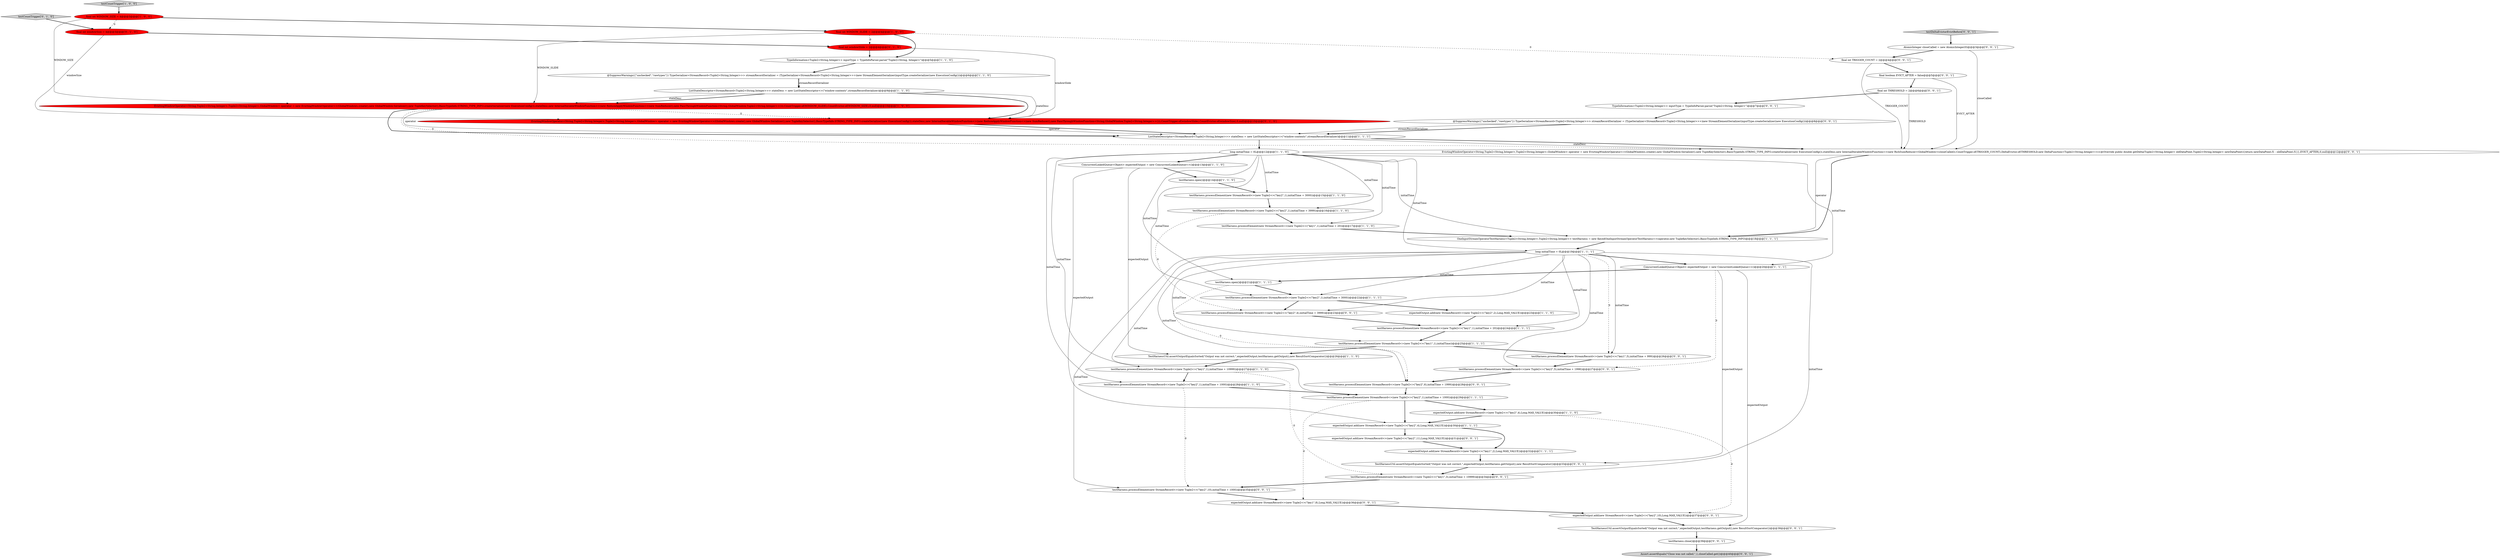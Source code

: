 digraph {
4 [style = filled, label = "testHarness.processElement(new StreamRecord<>(new Tuple2<>(\"key2\",1),initialTime + 1000))@@@28@@@['1', '1', '0']", fillcolor = white, shape = ellipse image = "AAA0AAABBB1BBB"];
20 [style = filled, label = "TestHarnessUtil.assertOutputEqualsSorted(\"Output was not correct.\",expectedOutput,testHarness.getOutput(),new ResultSortComparator())@@@26@@@['1', '1', '0']", fillcolor = white, shape = ellipse image = "AAA0AAABBB1BBB"];
45 [style = filled, label = "final int THRESHOLD = 2@@@6@@@['0', '0', '1']", fillcolor = white, shape = ellipse image = "AAA0AAABBB3BBB"];
8 [style = filled, label = "EvictingWindowOperator<String,Tuple2<String,Integer>,Tuple2<String,Integer>,GlobalWindow> operator = new EvictingWindowOperator<>(GlobalWindows.create(),new GlobalWindow.Serializer(),new TupleKeySelector(),BasicTypeInfo.STRING_TYPE_INFO.createSerializer(new ExecutionConfig()),stateDesc,new InternalIterableWindowFunction<>(new ReduceApplyWindowFunction<>(new SumReducer(),new PassThroughWindowFunction<String,GlobalWindow,Tuple2<String,Integer>>())),CountTrigger.of(WINDOW_SLIDE),CountEvictor.of(WINDOW_SIZE),0,null)@@@10@@@['1', '0', '0']", fillcolor = red, shape = ellipse image = "AAA1AAABBB1BBB"];
15 [style = filled, label = "testHarness.open()@@@21@@@['1', '1', '1']", fillcolor = white, shape = ellipse image = "AAA0AAABBB1BBB"];
38 [style = filled, label = "expectedOutput.add(new StreamRecord<>(new Tuple2<>(\"key2\",10),Long.MAX_VALUE))@@@37@@@['0', '0', '1']", fillcolor = white, shape = ellipse image = "AAA0AAABBB3BBB"];
21 [style = filled, label = "expectedOutput.add(new StreamRecord<>(new Tuple2<>(\"key2\",4),Long.MAX_VALUE))@@@30@@@['1', '1', '1']", fillcolor = white, shape = ellipse image = "AAA0AAABBB1BBB"];
46 [style = filled, label = "final boolean EVICT_AFTER = false@@@5@@@['0', '0', '1']", fillcolor = white, shape = ellipse image = "AAA0AAABBB3BBB"];
18 [style = filled, label = "testHarness.open()@@@14@@@['1', '1', '0']", fillcolor = white, shape = ellipse image = "AAA0AAABBB1BBB"];
49 [style = filled, label = "Assert.assertEquals(\"Close was not called.\",1,closeCalled.get())@@@40@@@['0', '0', '1']", fillcolor = lightgray, shape = ellipse image = "AAA0AAABBB3BBB"];
16 [style = filled, label = "testHarness.processElement(new StreamRecord<>(new Tuple2<>(\"key1\",1),initialTime + 10999))@@@27@@@['1', '1', '0']", fillcolor = white, shape = ellipse image = "AAA0AAABBB1BBB"];
23 [style = filled, label = "testHarness.processElement(new StreamRecord<>(new Tuple2<>(\"key2\",1),initialTime + 3000))@@@22@@@['1', '1', '1']", fillcolor = white, shape = ellipse image = "AAA0AAABBB1BBB"];
30 [style = filled, label = "testCountTrigger['0', '1', '0']", fillcolor = lightgray, shape = diamond image = "AAA0AAABBB2BBB"];
1 [style = filled, label = "testHarness.processElement(new StreamRecord<>(new Tuple2<>(\"key2\",1),initialTime + 1000))@@@29@@@['1', '1', '1']", fillcolor = white, shape = ellipse image = "AAA0AAABBB1BBB"];
7 [style = filled, label = "ConcurrentLinkedQueue<Object> expectedOutput = new ConcurrentLinkedQueue<>()@@@20@@@['1', '1', '1']", fillcolor = white, shape = ellipse image = "AAA0AAABBB1BBB"];
9 [style = filled, label = "expectedOutput.add(new StreamRecord<>(new Tuple2<>(\"key2\",2),Long.MAX_VALUE))@@@23@@@['1', '1', '0']", fillcolor = white, shape = ellipse image = "AAA0AAABBB1BBB"];
29 [style = filled, label = "EvictingWindowOperator<String,Tuple2<String,Integer>,Tuple2<String,Integer>,GlobalWindow> operator = new EvictingWindowOperator<>(GlobalWindows.create(),new GlobalWindow.Serializer(),new TupleKeySelector(),BasicTypeInfo.STRING_TYPE_INFO.createSerializer(new ExecutionConfig()),stateDesc,new InternalIterableWindowFunction<>(new ReduceApplyWindowFunction<>(new SumReducer(),new PassThroughWindowFunction<String,GlobalWindow,Tuple2<String,Integer>>())),CountTrigger.of(windowSlide),CountEvictor.of(windowSize),0,null)@@@10@@@['0', '1', '0']", fillcolor = red, shape = ellipse image = "AAA1AAABBB2BBB"];
19 [style = filled, label = "final int WINDOW_SLIDE = 2@@@4@@@['1', '0', '0']", fillcolor = red, shape = ellipse image = "AAA1AAABBB1BBB"];
11 [style = filled, label = "testCountTrigger['1', '0', '0']", fillcolor = lightgray, shape = diamond image = "AAA0AAABBB1BBB"];
14 [style = filled, label = "ListStateDescriptor<StreamRecord<Tuple2<String,Integer>>> stateDesc = new ListStateDescriptor<>(\"window-contents\",streamRecordSerializer)@@@11@@@['1', '1', '1']", fillcolor = white, shape = ellipse image = "AAA0AAABBB1BBB"];
39 [style = filled, label = "testDeltaEvictorEvictBefore['0', '0', '1']", fillcolor = lightgray, shape = diamond image = "AAA0AAABBB3BBB"];
44 [style = filled, label = "final int TRIGGER_COUNT = 2@@@4@@@['0', '0', '1']", fillcolor = white, shape = ellipse image = "AAA0AAABBB3BBB"];
12 [style = filled, label = "testHarness.processElement(new StreamRecord<>(new Tuple2<>(\"key2\",1),initialTime + 3000))@@@15@@@['1', '1', '0']", fillcolor = white, shape = ellipse image = "AAA0AAABBB1BBB"];
17 [style = filled, label = "long initialTime = 0L@@@19@@@['1', '1', '1']", fillcolor = white, shape = ellipse image = "AAA0AAABBB1BBB"];
51 [style = filled, label = "TestHarnessUtil.assertOutputEqualsSorted(\"Output was not correct.\",expectedOutput,testHarness.getOutput(),new ResultSortComparator())@@@38@@@['0', '0', '1']", fillcolor = white, shape = ellipse image = "AAA0AAABBB3BBB"];
34 [style = filled, label = "testHarness.processElement(new StreamRecord<>(new Tuple2<>(\"key2\",10),initialTime + 1000))@@@35@@@['0', '0', '1']", fillcolor = white, shape = ellipse image = "AAA0AAABBB3BBB"];
0 [style = filled, label = "@SuppressWarnings({\"unchecked\",\"rawtypes\"}) TypeSerializer<StreamRecord<Tuple2<String,Integer>>> streamRecordSerializer = (TypeSerializer<StreamRecord<Tuple2<String,Integer>>>)new StreamElementSerializer(inputType.createSerializer(new ExecutionConfig()))@@@6@@@['1', '1', '0']", fillcolor = white, shape = ellipse image = "AAA0AAABBB1BBB"];
22 [style = filled, label = "testHarness.processElement(new StreamRecord<>(new Tuple2<>(\"key1\",1),initialTime + 20))@@@24@@@['1', '1', '1']", fillcolor = white, shape = ellipse image = "AAA0AAABBB1BBB"];
35 [style = filled, label = "testHarness.processElement(new StreamRecord<>(new Tuple2<>(\"key1\",3),initialTime + 10999))@@@34@@@['0', '0', '1']", fillcolor = white, shape = ellipse image = "AAA0AAABBB3BBB"];
24 [style = filled, label = "final int WINDOW_SIZE = 4@@@3@@@['1', '0', '0']", fillcolor = red, shape = ellipse image = "AAA1AAABBB1BBB"];
33 [style = filled, label = "testHarness.processElement(new StreamRecord<>(new Tuple2<>(\"key1\",5),initialTime + 999))@@@26@@@['0', '0', '1']", fillcolor = white, shape = ellipse image = "AAA0AAABBB3BBB"];
48 [style = filled, label = "testHarness.processElement(new StreamRecord<>(new Tuple2<>(\"key2\",6),initialTime + 1999))@@@28@@@['0', '0', '1']", fillcolor = white, shape = ellipse image = "AAA0AAABBB3BBB"];
53 [style = filled, label = "testHarness.processElement(new StreamRecord<>(new Tuple2<>(\"key2\",5),initialTime + 1998))@@@27@@@['0', '0', '1']", fillcolor = white, shape = ellipse image = "AAA0AAABBB3BBB"];
2 [style = filled, label = "long initialTime = 0L@@@12@@@['1', '1', '0']", fillcolor = white, shape = ellipse image = "AAA0AAABBB1BBB"];
5 [style = filled, label = "expectedOutput.add(new StreamRecord<>(new Tuple2<>(\"key1\",2),Long.MAX_VALUE))@@@32@@@['1', '1', '1']", fillcolor = white, shape = ellipse image = "AAA0AAABBB1BBB"];
6 [style = filled, label = "TypeInformation<Tuple2<String,Integer>> inputType = TypeInfoParser.parse(\"Tuple2<String, Integer>\")@@@5@@@['1', '1', '0']", fillcolor = white, shape = ellipse image = "AAA0AAABBB1BBB"];
47 [style = filled, label = "testHarness.close()@@@39@@@['0', '0', '1']", fillcolor = white, shape = ellipse image = "AAA0AAABBB3BBB"];
37 [style = filled, label = "testHarness.processElement(new StreamRecord<>(new Tuple2<>(\"key2\",4),initialTime + 3999))@@@23@@@['0', '0', '1']", fillcolor = white, shape = ellipse image = "AAA0AAABBB3BBB"];
25 [style = filled, label = "expectedOutput.add(new StreamRecord<>(new Tuple2<>(\"key2\",4),Long.MAX_VALUE))@@@30@@@['1', '1', '0']", fillcolor = white, shape = ellipse image = "AAA0AAABBB1BBB"];
32 [style = filled, label = "final int windowSlide = 2@@@4@@@['0', '1', '0']", fillcolor = red, shape = ellipse image = "AAA1AAABBB2BBB"];
40 [style = filled, label = "AtomicInteger closeCalled = new AtomicInteger(0)@@@3@@@['0', '0', '1']", fillcolor = white, shape = ellipse image = "AAA0AAABBB3BBB"];
43 [style = filled, label = "expectedOutput.add(new StreamRecord<>(new Tuple2<>(\"key1\",8),Long.MAX_VALUE))@@@36@@@['0', '0', '1']", fillcolor = white, shape = ellipse image = "AAA0AAABBB3BBB"];
13 [style = filled, label = "OneInputStreamOperatorTestHarness<Tuple2<String,Integer>,Tuple2<String,Integer>> testHarness = new KeyedOneInputStreamOperatorTestHarness<>(operator,new TupleKeySelector(),BasicTypeInfo.STRING_TYPE_INFO)@@@18@@@['1', '1', '1']", fillcolor = white, shape = ellipse image = "AAA0AAABBB1BBB"];
50 [style = filled, label = "TestHarnessUtil.assertOutputEqualsSorted(\"Output was not correct.\",expectedOutput,testHarness.getOutput(),new ResultSortComparator())@@@33@@@['0', '0', '1']", fillcolor = white, shape = ellipse image = "AAA0AAABBB3BBB"];
41 [style = filled, label = "EvictingWindowOperator<String,Tuple2<String,Integer>,Tuple2<String,Integer>,GlobalWindow> operator = new EvictingWindowOperator<>(GlobalWindows.create(),new GlobalWindow.Serializer(),new TupleKeySelector(),BasicTypeInfo.STRING_TYPE_INFO.createSerializer(new ExecutionConfig()),stateDesc,new InternalIterableWindowFunction<>(new RichSumReducer<GlobalWindow>(closeCalled)),CountTrigger.of(TRIGGER_COUNT),DeltaEvictor.of(THRESHOLD,new DeltaFunction<Tuple2<String,Integer>>(){@Override public double getDelta(Tuple2<String,Integer> oldDataPoint,Tuple2<String,Integer> newDataPoint){return newDataPoint.f1 - oldDataPoint.f1}},EVICT_AFTER),0,null)@@@12@@@['0', '0', '1']", fillcolor = white, shape = ellipse image = "AAA0AAABBB3BBB"];
52 [style = filled, label = "TypeInformation<Tuple2<String,Integer>> inputType = TypeInfoParser.parse(\"Tuple2<String, Integer>\")@@@7@@@['0', '0', '1']", fillcolor = white, shape = ellipse image = "AAA0AAABBB3BBB"];
42 [style = filled, label = "@SuppressWarnings({\"unchecked\",\"rawtypes\"}) TypeSerializer<StreamRecord<Tuple2<String,Integer>>> streamRecordSerializer = (TypeSerializer<StreamRecord<Tuple2<String,Integer>>>)new StreamElementSerializer(inputType.createSerializer(new ExecutionConfig()))@@@8@@@['0', '0', '1']", fillcolor = white, shape = ellipse image = "AAA0AAABBB3BBB"];
28 [style = filled, label = "testHarness.processElement(new StreamRecord<>(new Tuple2<>(\"key1\",1),initialTime + 20))@@@17@@@['1', '1', '0']", fillcolor = white, shape = ellipse image = "AAA0AAABBB1BBB"];
26 [style = filled, label = "ListStateDescriptor<StreamRecord<Tuple2<String,Integer>>> stateDesc = new ListStateDescriptor<>(\"window-contents\",streamRecordSerializer)@@@9@@@['1', '1', '0']", fillcolor = white, shape = ellipse image = "AAA0AAABBB1BBB"];
27 [style = filled, label = "ConcurrentLinkedQueue<Object> expectedOutput = new ConcurrentLinkedQueue<>()@@@13@@@['1', '1', '0']", fillcolor = white, shape = ellipse image = "AAA0AAABBB1BBB"];
36 [style = filled, label = "expectedOutput.add(new StreamRecord<>(new Tuple2<>(\"key2\",11),Long.MAX_VALUE))@@@31@@@['0', '0', '1']", fillcolor = white, shape = ellipse image = "AAA0AAABBB3BBB"];
3 [style = filled, label = "testHarness.processElement(new StreamRecord<>(new Tuple2<>(\"key2\",1),initialTime + 3999))@@@16@@@['1', '1', '0']", fillcolor = white, shape = ellipse image = "AAA0AAABBB1BBB"];
31 [style = filled, label = "final int windowSize = 4@@@3@@@['0', '1', '0']", fillcolor = red, shape = ellipse image = "AAA1AAABBB2BBB"];
10 [style = filled, label = "testHarness.processElement(new StreamRecord<>(new Tuple2<>(\"key1\",1),initialTime))@@@25@@@['1', '1', '1']", fillcolor = white, shape = ellipse image = "AAA0AAABBB1BBB"];
41->13 [style = solid, label="operator"];
8->14 [style = solid, label="operator"];
7->50 [style = solid, label="expectedOutput"];
38->51 [style = bold, label=""];
16->35 [style = dashed, label="0"];
17->23 [style = solid, label="initialTime"];
32->6 [style = bold, label=""];
17->34 [style = solid, label="initialTime"];
47->49 [style = bold, label=""];
44->46 [style = bold, label=""];
13->17 [style = bold, label=""];
2->16 [style = solid, label="initialTime"];
20->16 [style = bold, label=""];
21->36 [style = bold, label=""];
17->10 [style = solid, label="initialTime"];
1->21 [style = bold, label=""];
51->47 [style = bold, label=""];
29->14 [style = bold, label=""];
2->23 [style = solid, label="initialTime"];
14->41 [style = solid, label="stateDesc"];
2->15 [style = solid, label="initialTime"];
27->21 [style = solid, label="expectedOutput"];
48->1 [style = bold, label=""];
44->41 [style = solid, label="TRIGGER_COUNT"];
41->13 [style = bold, label=""];
25->21 [style = bold, label=""];
53->48 [style = bold, label=""];
2->3 [style = solid, label="initialTime"];
24->19 [style = bold, label=""];
1->43 [style = dashed, label="0"];
2->4 [style = solid, label="initialTime"];
17->35 [style = solid, label="initialTime"];
2->12 [style = solid, label="initialTime"];
18->12 [style = bold, label=""];
19->8 [style = solid, label="WINDOW_SLIDE"];
19->6 [style = bold, label=""];
45->41 [style = solid, label="THRESHOLD"];
17->1 [style = solid, label="initialTime"];
52->42 [style = bold, label=""];
23->37 [style = bold, label=""];
2->28 [style = solid, label="initialTime"];
4->34 [style = dashed, label="0"];
17->53 [style = solid, label="initialTime"];
2->27 [style = bold, label=""];
2->17 [style = solid, label="initialTime"];
19->32 [style = dashed, label="0"];
35->34 [style = bold, label=""];
45->52 [style = bold, label=""];
9->22 [style = bold, label=""];
27->18 [style = bold, label=""];
17->33 [style = solid, label="initialTime"];
3->37 [style = dashed, label="0"];
31->32 [style = bold, label=""];
2->7 [style = solid, label="initialTime"];
8->14 [style = bold, label=""];
15->48 [style = dashed, label="0"];
26->8 [style = bold, label=""];
17->33 [style = dashed, label="0"];
11->24 [style = bold, label=""];
8->41 [style = dashed, label="0"];
42->14 [style = bold, label=""];
46->41 [style = solid, label="EVICT_AFTER"];
21->5 [style = bold, label=""];
26->29 [style = solid, label="stateDesc"];
37->22 [style = bold, label=""];
3->28 [style = bold, label=""];
43->38 [style = bold, label=""];
0->26 [style = solid, label="streamRecordSerializer"];
25->38 [style = dashed, label="0"];
42->14 [style = solid, label="streamRecordSerializer"];
30->31 [style = bold, label=""];
39->40 [style = bold, label=""];
7->53 [style = dashed, label="0"];
22->10 [style = bold, label=""];
27->20 [style = solid, label="expectedOutput"];
7->15 [style = bold, label=""];
36->5 [style = bold, label=""];
14->2 [style = bold, label=""];
12->3 [style = bold, label=""];
4->1 [style = bold, label=""];
10->33 [style = bold, label=""];
50->35 [style = bold, label=""];
16->4 [style = bold, label=""];
34->43 [style = bold, label=""];
1->25 [style = bold, label=""];
14->41 [style = bold, label=""];
8->29 [style = dashed, label="0"];
40->44 [style = bold, label=""];
2->13 [style = solid, label="initialTime"];
15->23 [style = bold, label=""];
10->20 [style = bold, label=""];
0->26 [style = bold, label=""];
17->37 [style = solid, label="initialTime"];
32->29 [style = solid, label="windowSlide"];
26->29 [style = bold, label=""];
28->13 [style = bold, label=""];
6->0 [style = bold, label=""];
17->48 [style = solid, label="initialTime"];
33->53 [style = bold, label=""];
31->29 [style = solid, label="windowSize"];
29->14 [style = solid, label="operator"];
17->7 [style = bold, label=""];
19->44 [style = dashed, label="0"];
24->8 [style = solid, label="WINDOW_SIZE"];
24->31 [style = dashed, label="0"];
26->8 [style = solid, label="stateDesc"];
46->45 [style = bold, label=""];
7->51 [style = solid, label="expectedOutput"];
40->41 [style = solid, label="closeCalled"];
5->50 [style = bold, label=""];
17->22 [style = solid, label="initialTime"];
23->9 [style = bold, label=""];
}
